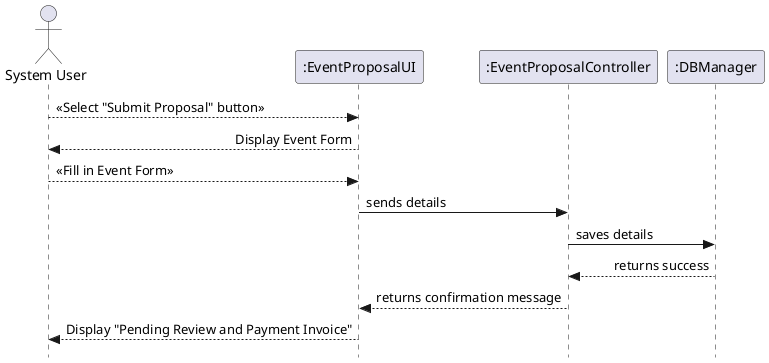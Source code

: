 @startuml EUC3InformalSequenceDiagramIteration2


skinparam linetype ortho
'skinparam backgroundColor transparent
'skinparam handwritten true
'skinparam monochrome true
'left to right direction
skinparam sequenceMessageAlign direction
hide empty members
hide empty description
skinparam classAttributeIconSize 0
skinparam style strictuml

actor "System User" as User
participant ":EventProposalUI" as EventProposalUI
participant ":EventProposalController" as EventProposalController
participant ":DBManager" as DBManager

User --> EventProposalUI : <<Select "Submit Proposal" button>>
EventProposalUI --> User : Display Event Form
User --> EventProposalUI : <<Fill in Event Form>>
EventProposalUI -> EventProposalController : sends details
EventProposalController -> DBManager : saves details
DBManager --> EventProposalController : returns success
EventProposalController --> EventProposalUI : returns confirmation message
EventProposalUI --> User : Display "Pending Review and Payment Invoice"

@enduml